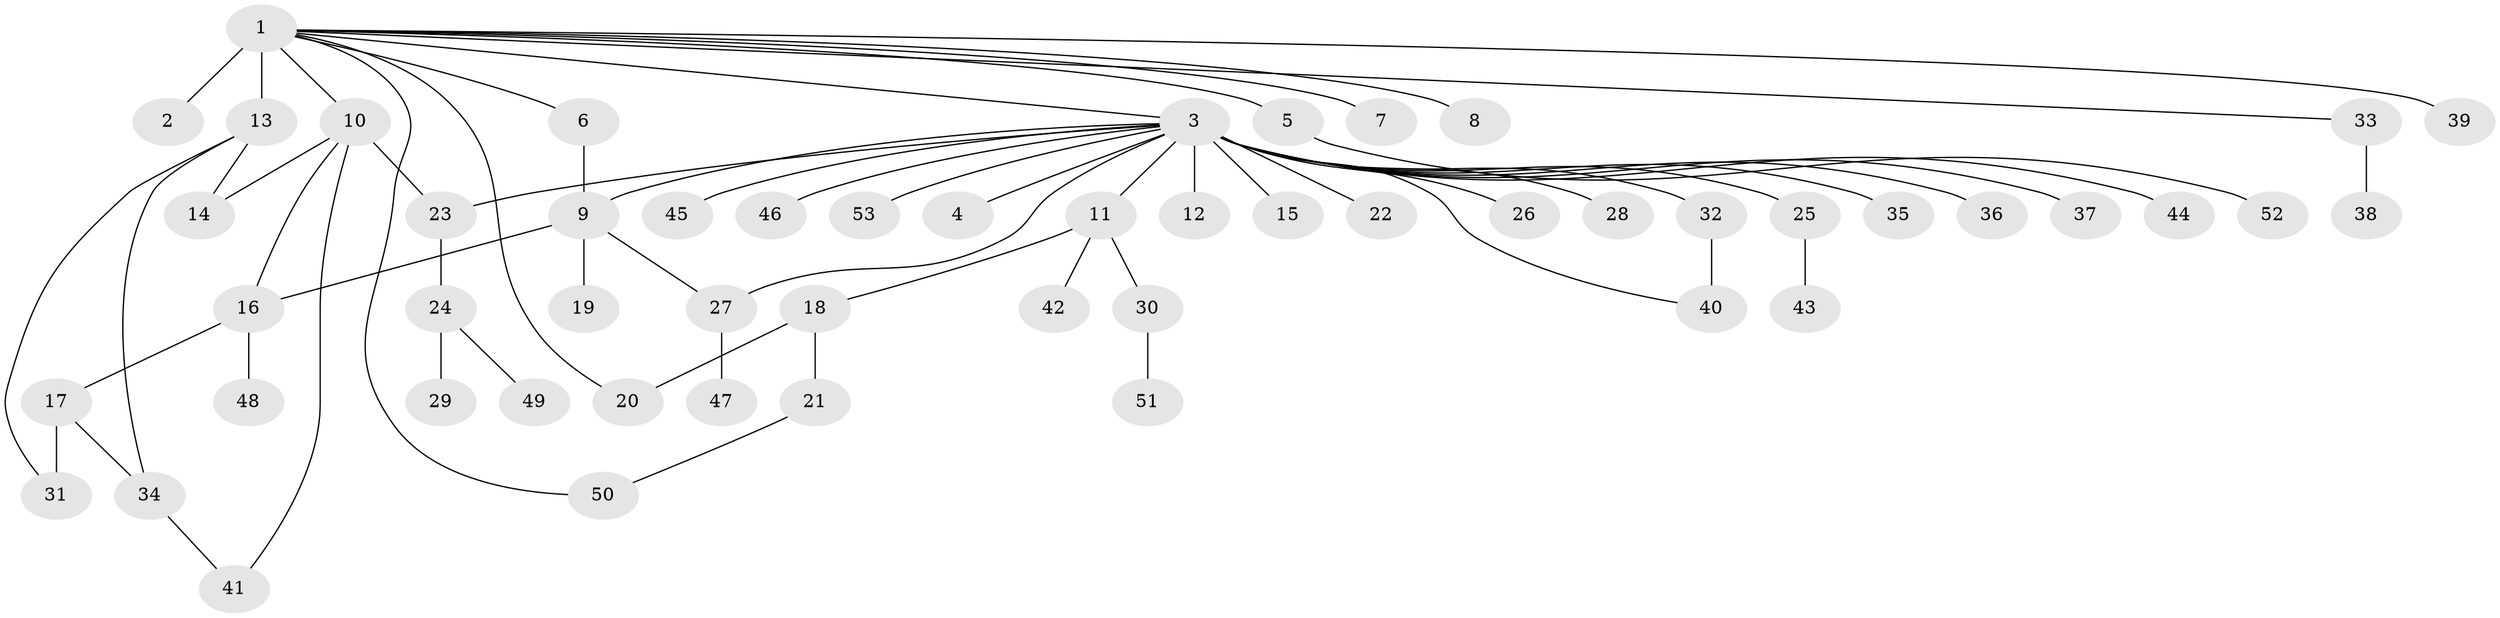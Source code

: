 // original degree distribution, {25: 0.009523809523809525, 2: 0.22857142857142856, 22: 0.009523809523809525, 1: 0.5714285714285714, 3: 0.0761904761904762, 6: 0.0380952380952381, 5: 0.047619047619047616, 4: 0.01904761904761905}
// Generated by graph-tools (version 1.1) at 2025/50/03/04/25 22:50:43]
// undirected, 53 vertices, 63 edges
graph export_dot {
  node [color=gray90,style=filled];
  1;
  2;
  3;
  4;
  5;
  6;
  7;
  8;
  9;
  10;
  11;
  12;
  13;
  14;
  15;
  16;
  17;
  18;
  19;
  20;
  21;
  22;
  23;
  24;
  25;
  26;
  27;
  28;
  29;
  30;
  31;
  32;
  33;
  34;
  35;
  36;
  37;
  38;
  39;
  40;
  41;
  42;
  43;
  44;
  45;
  46;
  47;
  48;
  49;
  50;
  51;
  52;
  53;
  1 -- 2 [weight=1.0];
  1 -- 3 [weight=1.0];
  1 -- 5 [weight=1.0];
  1 -- 6 [weight=2.0];
  1 -- 7 [weight=1.0];
  1 -- 8 [weight=1.0];
  1 -- 10 [weight=1.0];
  1 -- 13 [weight=11.0];
  1 -- 20 [weight=1.0];
  1 -- 33 [weight=1.0];
  1 -- 39 [weight=1.0];
  1 -- 50 [weight=1.0];
  3 -- 4 [weight=1.0];
  3 -- 9 [weight=1.0];
  3 -- 11 [weight=1.0];
  3 -- 12 [weight=1.0];
  3 -- 15 [weight=1.0];
  3 -- 22 [weight=1.0];
  3 -- 23 [weight=1.0];
  3 -- 25 [weight=1.0];
  3 -- 26 [weight=1.0];
  3 -- 27 [weight=1.0];
  3 -- 28 [weight=1.0];
  3 -- 32 [weight=1.0];
  3 -- 35 [weight=1.0];
  3 -- 36 [weight=1.0];
  3 -- 37 [weight=1.0];
  3 -- 40 [weight=1.0];
  3 -- 44 [weight=1.0];
  3 -- 45 [weight=1.0];
  3 -- 46 [weight=1.0];
  3 -- 53 [weight=1.0];
  5 -- 52 [weight=1.0];
  6 -- 9 [weight=1.0];
  9 -- 16 [weight=1.0];
  9 -- 19 [weight=1.0];
  9 -- 27 [weight=1.0];
  10 -- 14 [weight=1.0];
  10 -- 16 [weight=1.0];
  10 -- 23 [weight=1.0];
  10 -- 41 [weight=1.0];
  11 -- 18 [weight=1.0];
  11 -- 30 [weight=1.0];
  11 -- 42 [weight=1.0];
  13 -- 14 [weight=1.0];
  13 -- 31 [weight=1.0];
  13 -- 34 [weight=1.0];
  16 -- 17 [weight=1.0];
  16 -- 48 [weight=1.0];
  17 -- 31 [weight=3.0];
  17 -- 34 [weight=1.0];
  18 -- 20 [weight=2.0];
  18 -- 21 [weight=1.0];
  21 -- 50 [weight=1.0];
  23 -- 24 [weight=2.0];
  24 -- 29 [weight=1.0];
  24 -- 49 [weight=1.0];
  25 -- 43 [weight=1.0];
  27 -- 47 [weight=3.0];
  30 -- 51 [weight=1.0];
  32 -- 40 [weight=2.0];
  33 -- 38 [weight=3.0];
  34 -- 41 [weight=1.0];
}
